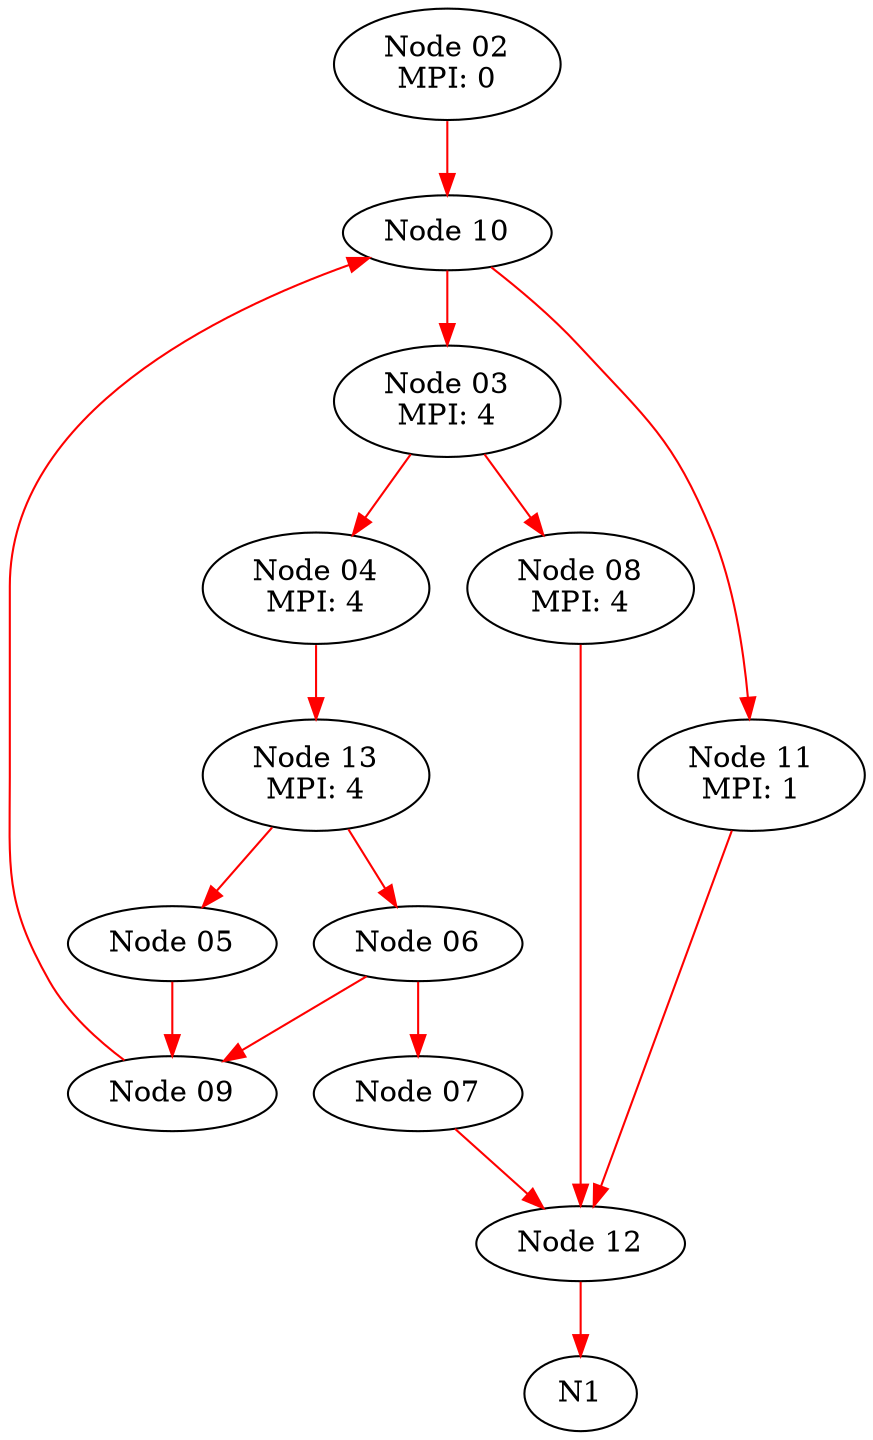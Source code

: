 Digraph G{
	N2 [label="Node 02\nMPI: 0" shape=ellipse]
	N3 [label="Node 03\nMPI: 4" shape=ellipse]
	N4 [label="Node 04\nMPI: 4" shape=ellipse]
	N13 [label="Node 13\nMPI: 4" shape=ellipse]
	N5 [label="Node 05" shape=ellipse]
	N6 [label="Node 06" shape=ellipse]
	N7 [label="Node 07" shape=ellipse]
	N8 [label="Node 08\nMPI: 4" shape=ellipse]
	N9 [label="Node 09" shape=ellipse]
	N10 [label="Node 10" shape=ellipse]
	N11 [label="Node 11\nMPI: 1" shape=ellipse]
	N12 [label="Node 12" shape=ellipse]
	N2 -> N10 [color=red label=""]
	N3 -> N4 [color=red label=""]
	N3 -> N8 [color=red label=""]
	N4 -> N13 [color=red label=""]
	N13 -> N5 [color=red label=""]
	N13 -> N6 [color=red label=""]
	N5 -> N9 [color=red label=""]
	N6 -> N7 [color=red label=""]
	N6 -> N9 [color=red label=""]
	N7 -> N12 [color=red label=""]
	N8 -> N12 [color=red label=""]
	N9 -> N10 [color=red label=""]
	N10 -> N3 [color=red label=""]
	N10 -> N11 [color=red label=""]
	N11 -> N12 [color=red label=""]
	N12 -> N1 [color=red label=""]
}
